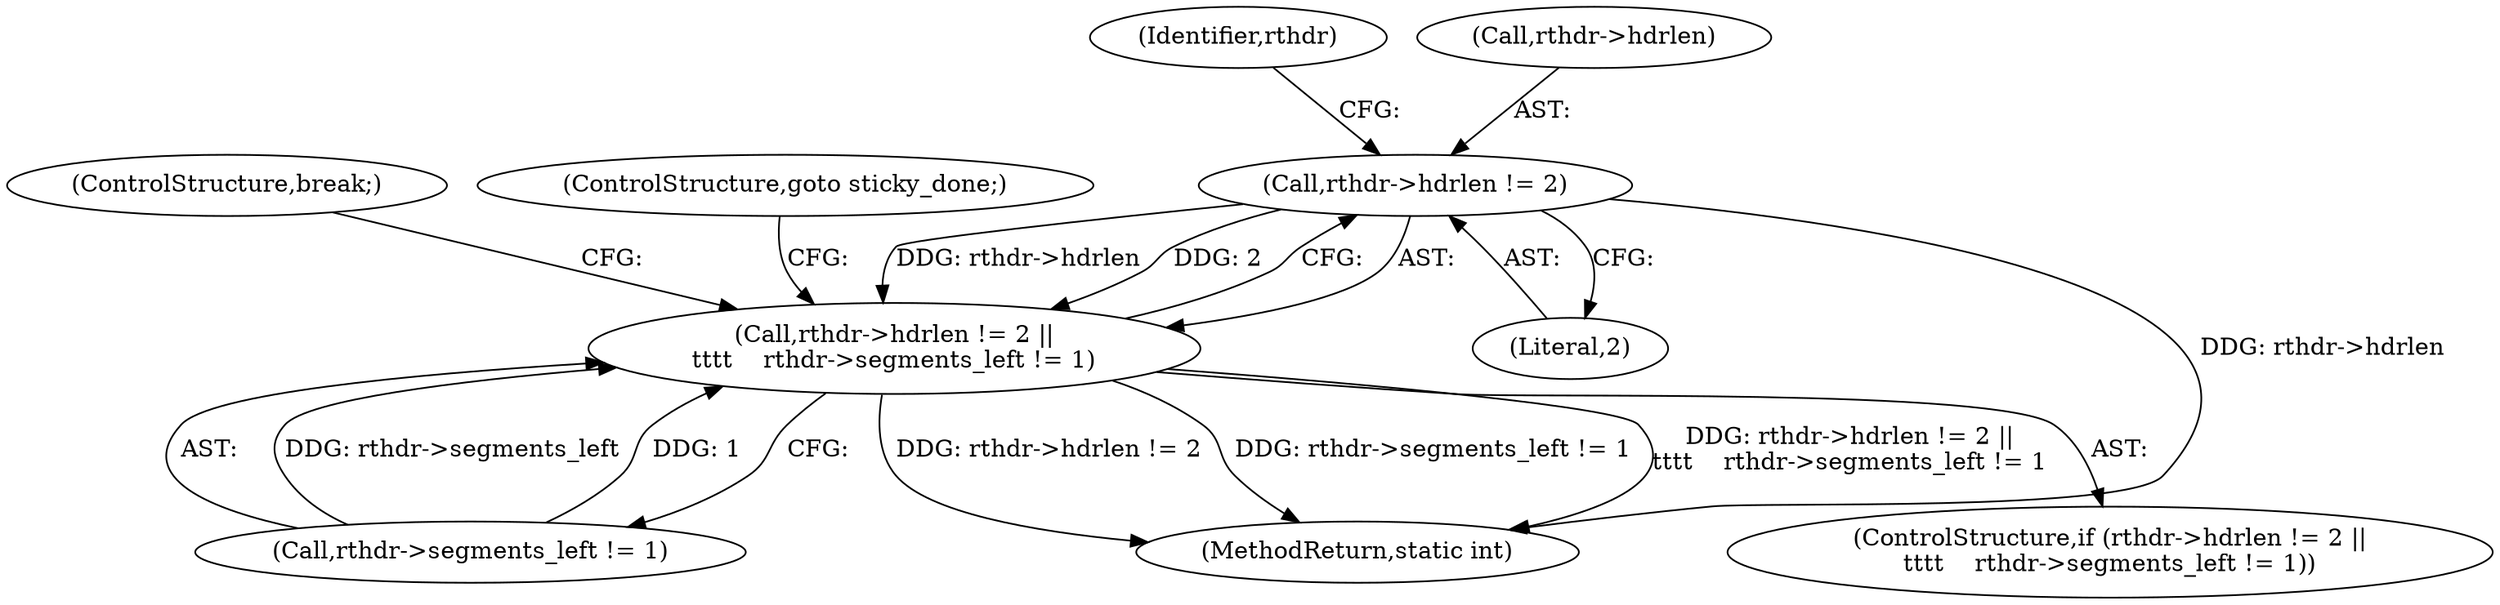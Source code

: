 digraph "0_linux_45f6fad84cc305103b28d73482b344d7f5b76f39_11@pointer" {
"1000907" [label="(Call,rthdr->hdrlen != 2)"];
"1000906" [label="(Call,rthdr->hdrlen != 2 ||\n\t\t\t\t    rthdr->segments_left != 1)"];
"1000918" [label="(ControlStructure,break;)"];
"1000917" [label="(ControlStructure,goto sticky_done;)"];
"1000907" [label="(Call,rthdr->hdrlen != 2)"];
"1000911" [label="(Literal,2)"];
"1000914" [label="(Identifier,rthdr)"];
"1002065" [label="(MethodReturn,static int)"];
"1000908" [label="(Call,rthdr->hdrlen)"];
"1000906" [label="(Call,rthdr->hdrlen != 2 ||\n\t\t\t\t    rthdr->segments_left != 1)"];
"1000912" [label="(Call,rthdr->segments_left != 1)"];
"1000905" [label="(ControlStructure,if (rthdr->hdrlen != 2 ||\n\t\t\t\t    rthdr->segments_left != 1))"];
"1000907" -> "1000906"  [label="AST: "];
"1000907" -> "1000911"  [label="CFG: "];
"1000908" -> "1000907"  [label="AST: "];
"1000911" -> "1000907"  [label="AST: "];
"1000914" -> "1000907"  [label="CFG: "];
"1000906" -> "1000907"  [label="CFG: "];
"1000907" -> "1002065"  [label="DDG: rthdr->hdrlen"];
"1000907" -> "1000906"  [label="DDG: rthdr->hdrlen"];
"1000907" -> "1000906"  [label="DDG: 2"];
"1000906" -> "1000905"  [label="AST: "];
"1000906" -> "1000912"  [label="CFG: "];
"1000912" -> "1000906"  [label="AST: "];
"1000917" -> "1000906"  [label="CFG: "];
"1000918" -> "1000906"  [label="CFG: "];
"1000906" -> "1002065"  [label="DDG: rthdr->hdrlen != 2 ||\n\t\t\t\t    rthdr->segments_left != 1"];
"1000906" -> "1002065"  [label="DDG: rthdr->hdrlen != 2"];
"1000906" -> "1002065"  [label="DDG: rthdr->segments_left != 1"];
"1000912" -> "1000906"  [label="DDG: rthdr->segments_left"];
"1000912" -> "1000906"  [label="DDG: 1"];
}
